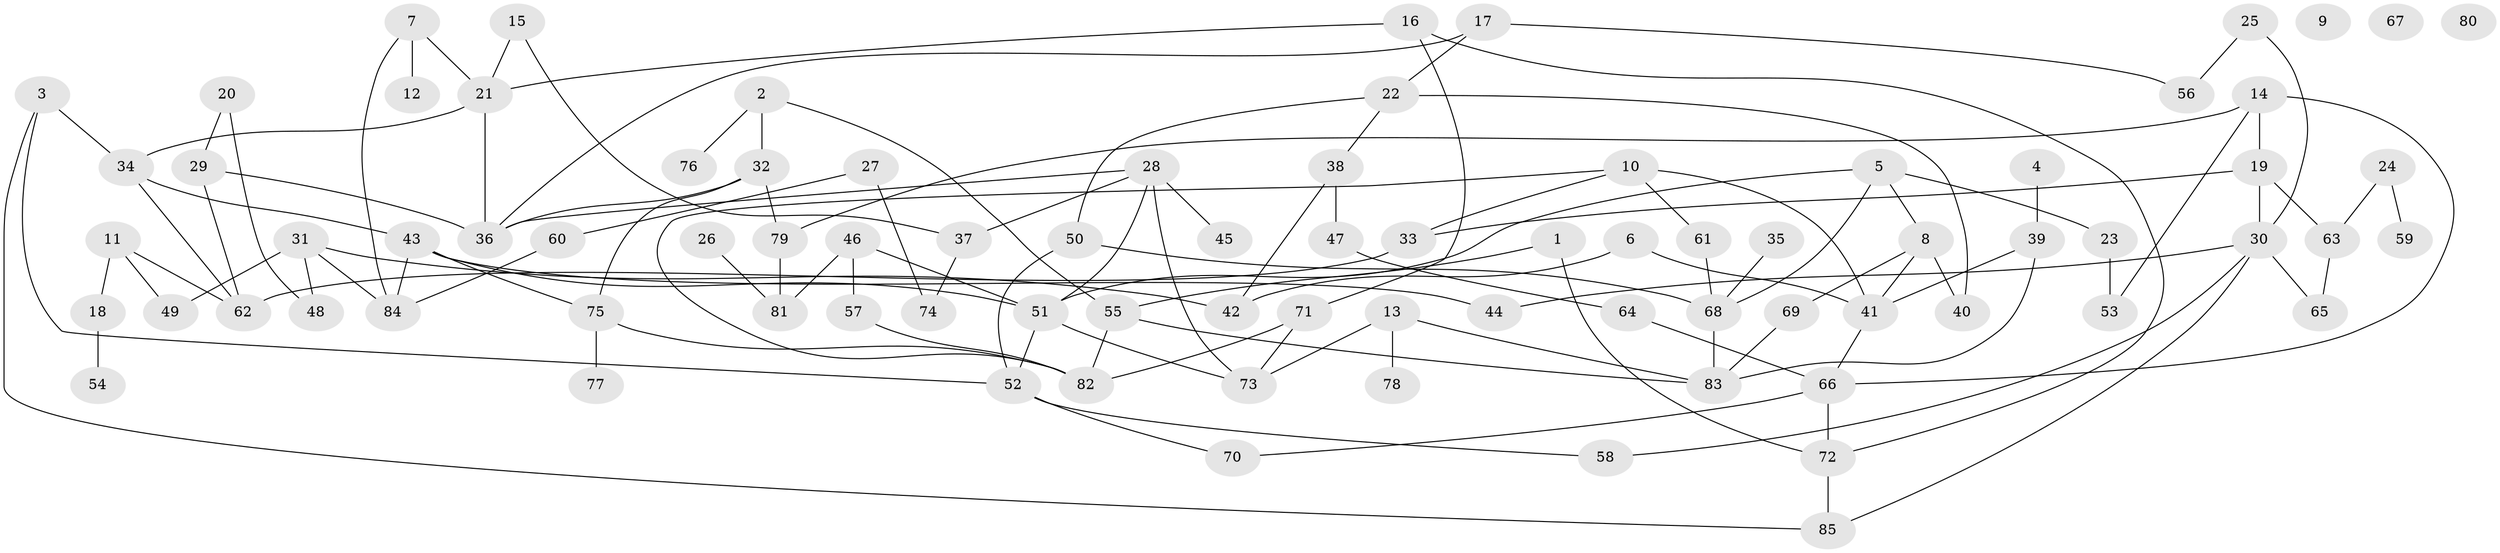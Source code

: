 // Generated by graph-tools (version 1.1) at 2025/00/03/09/25 03:00:54]
// undirected, 85 vertices, 121 edges
graph export_dot {
graph [start="1"]
  node [color=gray90,style=filled];
  1;
  2;
  3;
  4;
  5;
  6;
  7;
  8;
  9;
  10;
  11;
  12;
  13;
  14;
  15;
  16;
  17;
  18;
  19;
  20;
  21;
  22;
  23;
  24;
  25;
  26;
  27;
  28;
  29;
  30;
  31;
  32;
  33;
  34;
  35;
  36;
  37;
  38;
  39;
  40;
  41;
  42;
  43;
  44;
  45;
  46;
  47;
  48;
  49;
  50;
  51;
  52;
  53;
  54;
  55;
  56;
  57;
  58;
  59;
  60;
  61;
  62;
  63;
  64;
  65;
  66;
  67;
  68;
  69;
  70;
  71;
  72;
  73;
  74;
  75;
  76;
  77;
  78;
  79;
  80;
  81;
  82;
  83;
  84;
  85;
  1 -- 55;
  1 -- 72;
  2 -- 32;
  2 -- 55;
  2 -- 76;
  3 -- 34;
  3 -- 52;
  3 -- 85;
  4 -- 39;
  5 -- 8;
  5 -- 23;
  5 -- 51;
  5 -- 68;
  6 -- 41;
  6 -- 42;
  7 -- 12;
  7 -- 21;
  7 -- 84;
  8 -- 40;
  8 -- 41;
  8 -- 69;
  10 -- 33;
  10 -- 41;
  10 -- 61;
  10 -- 82;
  11 -- 18;
  11 -- 49;
  11 -- 62;
  13 -- 73;
  13 -- 78;
  13 -- 83;
  14 -- 19;
  14 -- 53;
  14 -- 66;
  14 -- 79;
  15 -- 21;
  15 -- 37;
  16 -- 21;
  16 -- 71;
  16 -- 72;
  17 -- 22;
  17 -- 36;
  17 -- 56;
  18 -- 54;
  19 -- 30;
  19 -- 33;
  19 -- 63;
  20 -- 29;
  20 -- 48;
  21 -- 34;
  21 -- 36;
  22 -- 38;
  22 -- 40;
  22 -- 50;
  23 -- 53;
  24 -- 59;
  24 -- 63;
  25 -- 30;
  25 -- 56;
  26 -- 81;
  27 -- 60;
  27 -- 74;
  28 -- 36;
  28 -- 37;
  28 -- 45;
  28 -- 51;
  28 -- 73;
  29 -- 36;
  29 -- 62;
  30 -- 44;
  30 -- 58;
  30 -- 65;
  30 -- 85;
  31 -- 42;
  31 -- 48;
  31 -- 49;
  31 -- 84;
  32 -- 36;
  32 -- 75;
  32 -- 79;
  33 -- 62;
  34 -- 43;
  34 -- 62;
  35 -- 68;
  37 -- 74;
  38 -- 42;
  38 -- 47;
  39 -- 41;
  39 -- 83;
  41 -- 66;
  43 -- 44;
  43 -- 51;
  43 -- 75;
  43 -- 84;
  46 -- 51;
  46 -- 57;
  46 -- 81;
  47 -- 64;
  50 -- 52;
  50 -- 68;
  51 -- 52;
  51 -- 73;
  52 -- 58;
  52 -- 70;
  55 -- 82;
  55 -- 83;
  57 -- 82;
  60 -- 84;
  61 -- 68;
  63 -- 65;
  64 -- 66;
  66 -- 70;
  66 -- 72;
  68 -- 83;
  69 -- 83;
  71 -- 73;
  71 -- 82;
  72 -- 85;
  75 -- 77;
  75 -- 82;
  79 -- 81;
}
